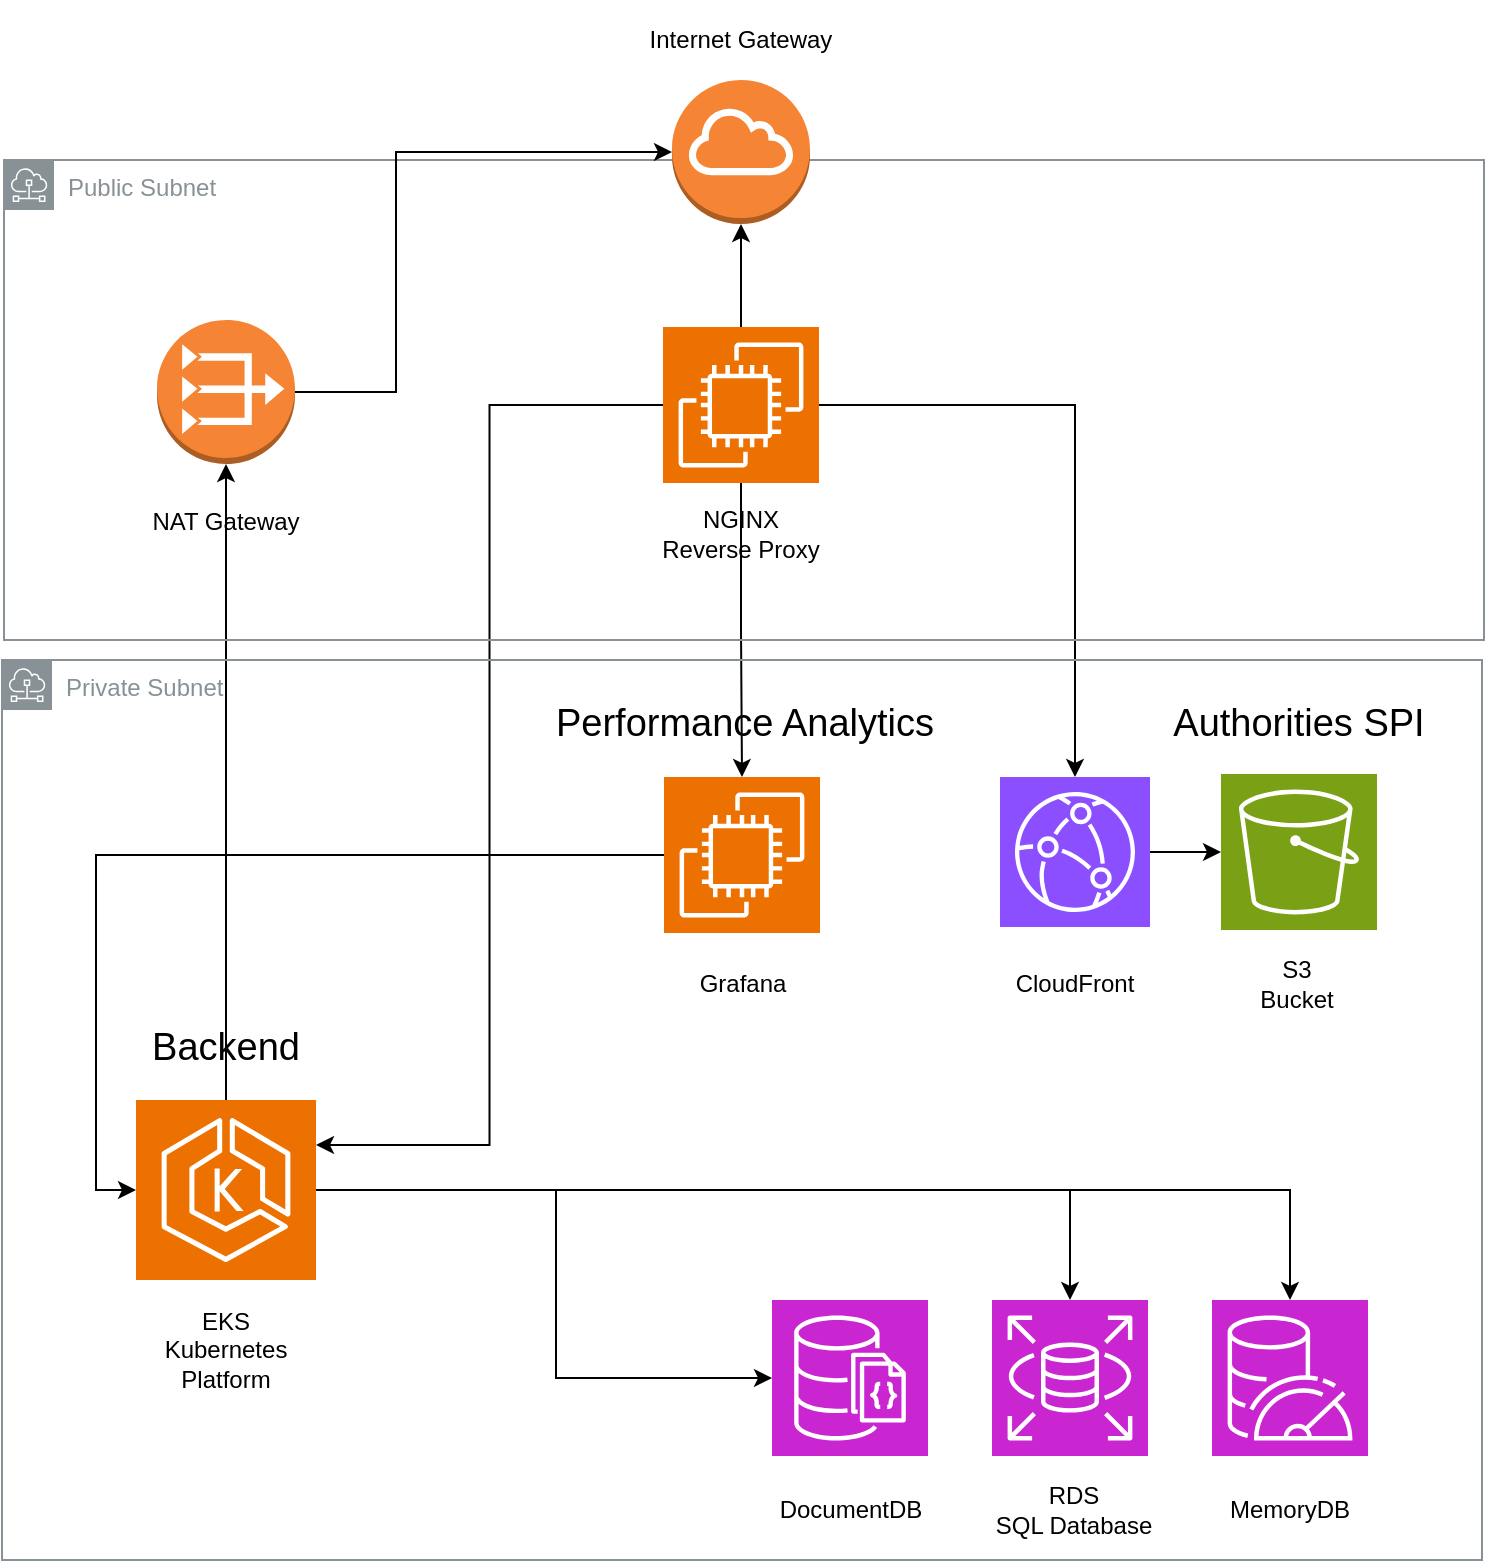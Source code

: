 <mxfile version="26.1.1">
  <diagram name="Page-1" id="Jsg7IJ3bIs8C2-iKhxGt">
    <mxGraphModel dx="2072" dy="1121" grid="1" gridSize="10" guides="1" tooltips="1" connect="1" arrows="1" fold="1" page="1" pageScale="1" pageWidth="827" pageHeight="1169" math="0" shadow="0">
      <root>
        <mxCell id="0" />
        <mxCell id="1" parent="0" />
        <mxCell id="RDD4g2kwhbk00n5F4Vmj-51" style="edgeStyle=orthogonalEdgeStyle;rounded=0;orthogonalLoop=1;jettySize=auto;html=1;entryX=0.5;entryY=1;entryDx=0;entryDy=0;entryPerimeter=0;exitX=0.5;exitY=0;exitDx=0;exitDy=0;exitPerimeter=0;" parent="1" source="RDD4g2kwhbk00n5F4Vmj-1" target="RDD4g2kwhbk00n5F4Vmj-43" edge="1">
          <mxGeometry relative="1" as="geometry" />
        </mxCell>
        <mxCell id="RDD4g2kwhbk00n5F4Vmj-76" style="edgeStyle=orthogonalEdgeStyle;rounded=0;orthogonalLoop=1;jettySize=auto;html=1;" parent="1" source="RDD4g2kwhbk00n5F4Vmj-57" target="RDD4g2kwhbk00n5F4Vmj-36" edge="1">
          <mxGeometry relative="1" as="geometry" />
        </mxCell>
        <mxCell id="RDD4g2kwhbk00n5F4Vmj-78" style="edgeStyle=orthogonalEdgeStyle;rounded=0;orthogonalLoop=1;jettySize=auto;html=1;entryX=1;entryY=0.25;entryDx=0;entryDy=0;entryPerimeter=0;" parent="1" source="RDD4g2kwhbk00n5F4Vmj-57" target="RDD4g2kwhbk00n5F4Vmj-1" edge="1">
          <mxGeometry relative="1" as="geometry" />
        </mxCell>
        <mxCell id="RDD4g2kwhbk00n5F4Vmj-79" style="edgeStyle=orthogonalEdgeStyle;rounded=0;orthogonalLoop=1;jettySize=auto;html=1;exitX=0.5;exitY=1;exitDx=0;exitDy=0;exitPerimeter=0;" parent="1" source="RDD4g2kwhbk00n5F4Vmj-57" target="RDD4g2kwhbk00n5F4Vmj-64" edge="1">
          <mxGeometry relative="1" as="geometry" />
        </mxCell>
        <mxCell id="RDD4g2kwhbk00n5F4Vmj-82" value="Performance Analytics" style="text;html=1;align=center;verticalAlign=middle;whiteSpace=wrap;rounded=0;fontSize=19;" parent="1" vertex="1">
          <mxGeometry x="315.75" y="437" width="196.5" height="30" as="geometry" />
        </mxCell>
        <mxCell id="kaP-FFM26frkpz-s5AkY-2" value="" style="group" vertex="1" connectable="0" parent="1">
          <mxGeometry x="43" y="420" width="740" height="450" as="geometry" />
        </mxCell>
        <mxCell id="RDD4g2kwhbk00n5F4Vmj-2" value="Private Subnet" style="sketch=0;outlineConnect=0;gradientColor=none;html=1;whiteSpace=wrap;fontSize=12;fontStyle=0;shape=mxgraph.aws4.group;grIcon=mxgraph.aws4.group_subnet;strokeColor=#879196;fillColor=none;verticalAlign=top;align=left;spacingLeft=30;fontColor=#879196;dashed=0;" parent="kaP-FFM26frkpz-s5AkY-2" vertex="1">
          <mxGeometry width="740" height="450" as="geometry" />
        </mxCell>
        <mxCell id="RDD4g2kwhbk00n5F4Vmj-9" value="" style="group" parent="kaP-FFM26frkpz-s5AkY-2" vertex="1" connectable="0">
          <mxGeometry x="67" y="179" width="90" height="181" as="geometry" />
        </mxCell>
        <mxCell id="RDD4g2kwhbk00n5F4Vmj-1" value="" style="sketch=0;points=[[0,0,0],[0.25,0,0],[0.5,0,0],[0.75,0,0],[1,0,0],[0,1,0],[0.25,1,0],[0.5,1,0],[0.75,1,0],[1,1,0],[0,0.25,0],[0,0.5,0],[0,0.75,0],[1,0.25,0],[1,0.5,0],[1,0.75,0]];outlineConnect=0;fontColor=#232F3E;fillColor=#ED7100;strokeColor=#ffffff;dashed=0;verticalLabelPosition=bottom;verticalAlign=top;align=center;html=1;fontSize=12;fontStyle=0;aspect=fixed;shape=mxgraph.aws4.resourceIcon;resIcon=mxgraph.aws4.eks;" parent="RDD4g2kwhbk00n5F4Vmj-9" vertex="1">
          <mxGeometry y="41" width="90" height="90" as="geometry" />
        </mxCell>
        <mxCell id="RDD4g2kwhbk00n5F4Vmj-5" value="EKS&lt;div&gt;Kubernetes&lt;/div&gt;&lt;div&gt;Platform&lt;/div&gt;" style="text;html=1;align=center;verticalAlign=middle;whiteSpace=wrap;rounded=0;" parent="RDD4g2kwhbk00n5F4Vmj-9" vertex="1">
          <mxGeometry x="15" y="151" width="60" height="30" as="geometry" />
        </mxCell>
        <mxCell id="RDD4g2kwhbk00n5F4Vmj-7" value="Backend" style="text;html=1;align=center;verticalAlign=middle;whiteSpace=wrap;rounded=0;fontSize=19;" parent="RDD4g2kwhbk00n5F4Vmj-9" vertex="1">
          <mxGeometry x="15" width="60" height="30" as="geometry" />
        </mxCell>
        <mxCell id="RDD4g2kwhbk00n5F4Vmj-6" style="edgeStyle=orthogonalEdgeStyle;rounded=0;orthogonalLoop=1;jettySize=auto;html=1;exitX=0.5;exitY=1;exitDx=0;exitDy=0;" parent="RDD4g2kwhbk00n5F4Vmj-9" source="RDD4g2kwhbk00n5F4Vmj-5" target="RDD4g2kwhbk00n5F4Vmj-5" edge="1">
          <mxGeometry relative="1" as="geometry" />
        </mxCell>
        <mxCell id="RDD4g2kwhbk00n5F4Vmj-11" style="edgeStyle=orthogonalEdgeStyle;rounded=0;orthogonalLoop=1;jettySize=auto;html=1;entryX=0;entryY=0.5;entryDx=0;entryDy=0;entryPerimeter=0;" parent="kaP-FFM26frkpz-s5AkY-2" source="RDD4g2kwhbk00n5F4Vmj-1" target="RDD4g2kwhbk00n5F4Vmj-10" edge="1">
          <mxGeometry relative="1" as="geometry">
            <Array as="points">
              <mxPoint x="277" y="265" />
              <mxPoint x="277" y="359" />
            </Array>
          </mxGeometry>
        </mxCell>
        <mxCell id="RDD4g2kwhbk00n5F4Vmj-15" style="edgeStyle=orthogonalEdgeStyle;rounded=0;orthogonalLoop=1;jettySize=auto;html=1;" parent="kaP-FFM26frkpz-s5AkY-2" source="RDD4g2kwhbk00n5F4Vmj-1" target="RDD4g2kwhbk00n5F4Vmj-14" edge="1">
          <mxGeometry relative="1" as="geometry" />
        </mxCell>
        <mxCell id="RDD4g2kwhbk00n5F4Vmj-16" value="" style="group" parent="kaP-FFM26frkpz-s5AkY-2" vertex="1" connectable="0">
          <mxGeometry x="385" y="320" width="78" height="120" as="geometry" />
        </mxCell>
        <mxCell id="RDD4g2kwhbk00n5F4Vmj-10" value="" style="sketch=0;points=[[0,0,0],[0.25,0,0],[0.5,0,0],[0.75,0,0],[1,0,0],[0,1,0],[0.25,1,0],[0.5,1,0],[0.75,1,0],[1,1,0],[0,0.25,0],[0,0.5,0],[0,0.75,0],[1,0.25,0],[1,0.5,0],[1,0.75,0]];outlineConnect=0;fontColor=#232F3E;fillColor=#C925D1;strokeColor=#ffffff;dashed=0;verticalLabelPosition=bottom;verticalAlign=top;align=center;html=1;fontSize=12;fontStyle=0;aspect=fixed;shape=mxgraph.aws4.resourceIcon;resIcon=mxgraph.aws4.documentdb_with_mongodb_compatibility;" parent="RDD4g2kwhbk00n5F4Vmj-16" vertex="1">
          <mxGeometry width="78" height="78" as="geometry" />
        </mxCell>
        <mxCell id="RDD4g2kwhbk00n5F4Vmj-12" value="DocumentDB" style="text;html=1;align=center;verticalAlign=middle;whiteSpace=wrap;rounded=0;" parent="RDD4g2kwhbk00n5F4Vmj-16" vertex="1">
          <mxGeometry x="1.5" y="90" width="75" height="30" as="geometry" />
        </mxCell>
        <mxCell id="RDD4g2kwhbk00n5F4Vmj-13" style="edgeStyle=orthogonalEdgeStyle;rounded=0;orthogonalLoop=1;jettySize=auto;html=1;exitX=0.5;exitY=1;exitDx=0;exitDy=0;" parent="RDD4g2kwhbk00n5F4Vmj-16" source="RDD4g2kwhbk00n5F4Vmj-12" target="RDD4g2kwhbk00n5F4Vmj-12" edge="1">
          <mxGeometry relative="1" as="geometry" />
        </mxCell>
        <mxCell id="RDD4g2kwhbk00n5F4Vmj-19" value="" style="group" parent="kaP-FFM26frkpz-s5AkY-2" vertex="1" connectable="0">
          <mxGeometry x="495" y="320" width="85.5" height="120" as="geometry" />
        </mxCell>
        <mxCell id="RDD4g2kwhbk00n5F4Vmj-14" value="" style="sketch=0;points=[[0,0,0],[0.25,0,0],[0.5,0,0],[0.75,0,0],[1,0,0],[0,1,0],[0.25,1,0],[0.5,1,0],[0.75,1,0],[1,1,0],[0,0.25,0],[0,0.5,0],[0,0.75,0],[1,0.25,0],[1,0.5,0],[1,0.75,0]];outlineConnect=0;fontColor=#232F3E;fillColor=#C925D1;strokeColor=#ffffff;dashed=0;verticalLabelPosition=bottom;verticalAlign=top;align=center;html=1;fontSize=12;fontStyle=0;aspect=fixed;shape=mxgraph.aws4.resourceIcon;resIcon=mxgraph.aws4.rds;" parent="RDD4g2kwhbk00n5F4Vmj-19" vertex="1">
          <mxGeometry width="78" height="78" as="geometry" />
        </mxCell>
        <mxCell id="RDD4g2kwhbk00n5F4Vmj-17" value="RDS&lt;div&gt;SQL Database&lt;/div&gt;" style="text;html=1;align=center;verticalAlign=middle;whiteSpace=wrap;rounded=0;" parent="RDD4g2kwhbk00n5F4Vmj-19" vertex="1">
          <mxGeometry x="-1.5" y="90" width="84" height="30" as="geometry" />
        </mxCell>
        <mxCell id="RDD4g2kwhbk00n5F4Vmj-23" value="" style="group" parent="kaP-FFM26frkpz-s5AkY-2" vertex="1" connectable="0">
          <mxGeometry x="602" y="320" width="84" height="120" as="geometry" />
        </mxCell>
        <mxCell id="RDD4g2kwhbk00n5F4Vmj-20" value="" style="sketch=0;points=[[0,0,0],[0.25,0,0],[0.5,0,0],[0.75,0,0],[1,0,0],[0,1,0],[0.25,1,0],[0.5,1,0],[0.75,1,0],[1,1,0],[0,0.25,0],[0,0.5,0],[0,0.75,0],[1,0.25,0],[1,0.5,0],[1,0.75,0]];outlineConnect=0;fontColor=#232F3E;fillColor=#C925D1;strokeColor=#ffffff;dashed=0;verticalLabelPosition=bottom;verticalAlign=top;align=center;html=1;fontSize=12;fontStyle=0;aspect=fixed;shape=mxgraph.aws4.resourceIcon;resIcon=mxgraph.aws4.memorydb_for_redis;" parent="RDD4g2kwhbk00n5F4Vmj-23" vertex="1">
          <mxGeometry x="3" width="78" height="78" as="geometry" />
        </mxCell>
        <mxCell id="RDD4g2kwhbk00n5F4Vmj-22" value="MemoryDB" style="text;html=1;align=center;verticalAlign=middle;whiteSpace=wrap;rounded=0;" parent="RDD4g2kwhbk00n5F4Vmj-23" vertex="1">
          <mxGeometry y="90" width="84" height="30" as="geometry" />
        </mxCell>
        <mxCell id="RDD4g2kwhbk00n5F4Vmj-24" style="edgeStyle=orthogonalEdgeStyle;rounded=0;orthogonalLoop=1;jettySize=auto;html=1;entryX=0.5;entryY=0;entryDx=0;entryDy=0;entryPerimeter=0;" parent="kaP-FFM26frkpz-s5AkY-2" source="RDD4g2kwhbk00n5F4Vmj-1" target="RDD4g2kwhbk00n5F4Vmj-20" edge="1">
          <mxGeometry relative="1" as="geometry" />
        </mxCell>
        <mxCell id="RDD4g2kwhbk00n5F4Vmj-31" value="" style="group" parent="kaP-FFM26frkpz-s5AkY-2" vertex="1" connectable="0">
          <mxGeometry x="573" y="17" width="151" height="160" as="geometry" />
        </mxCell>
        <mxCell id="RDD4g2kwhbk00n5F4Vmj-30" value="Authorities SPI" style="text;html=1;align=center;verticalAlign=middle;whiteSpace=wrap;rounded=0;fontSize=19;" parent="RDD4g2kwhbk00n5F4Vmj-31" vertex="1">
          <mxGeometry width="151" height="30" as="geometry" />
        </mxCell>
        <mxCell id="RDD4g2kwhbk00n5F4Vmj-26" value="" style="sketch=0;points=[[0,0,0],[0.25,0,0],[0.5,0,0],[0.75,0,0],[1,0,0],[0,1,0],[0.25,1,0],[0.5,1,0],[0.75,1,0],[1,1,0],[0,0.25,0],[0,0.5,0],[0,0.75,0],[1,0.25,0],[1,0.5,0],[1,0.75,0]];outlineConnect=0;fontColor=#232F3E;fillColor=#7AA116;strokeColor=#ffffff;dashed=0;verticalLabelPosition=bottom;verticalAlign=top;align=center;html=1;fontSize=12;fontStyle=0;aspect=fixed;shape=mxgraph.aws4.resourceIcon;resIcon=mxgraph.aws4.s3;" parent="RDD4g2kwhbk00n5F4Vmj-31" vertex="1">
          <mxGeometry x="36.5" y="40" width="78" height="78" as="geometry" />
        </mxCell>
        <mxCell id="RDD4g2kwhbk00n5F4Vmj-27" value="S3&lt;div&gt;&lt;span style=&quot;background-color: transparent; color: light-dark(rgb(0, 0, 0), rgb(255, 255, 255));&quot;&gt;Bucket&lt;/span&gt;&lt;/div&gt;" style="text;html=1;align=center;verticalAlign=middle;whiteSpace=wrap;rounded=0;" parent="RDD4g2kwhbk00n5F4Vmj-31" vertex="1">
          <mxGeometry x="36.5" y="130" width="75" height="30" as="geometry" />
        </mxCell>
        <mxCell id="RDD4g2kwhbk00n5F4Vmj-42" value="" style="group" parent="kaP-FFM26frkpz-s5AkY-2" vertex="1" connectable="0">
          <mxGeometry x="499" y="58.5" width="75" height="118.5" as="geometry" />
        </mxCell>
        <mxCell id="RDD4g2kwhbk00n5F4Vmj-36" value="" style="sketch=0;points=[[0,0,0],[0.25,0,0],[0.5,0,0],[0.75,0,0],[1,0,0],[0,1,0],[0.25,1,0],[0.5,1,0],[0.75,1,0],[1,1,0],[0,0.25,0],[0,0.5,0],[0,0.75,0],[1,0.25,0],[1,0.5,0],[1,0.75,0]];outlineConnect=0;fontColor=#232F3E;fillColor=#8C4FFF;strokeColor=#ffffff;dashed=0;verticalLabelPosition=bottom;verticalAlign=top;align=center;html=1;fontSize=12;fontStyle=0;aspect=fixed;shape=mxgraph.aws4.resourceIcon;resIcon=mxgraph.aws4.cloudfront;" parent="RDD4g2kwhbk00n5F4Vmj-42" vertex="1">
          <mxGeometry width="75" height="75" as="geometry" />
        </mxCell>
        <mxCell id="RDD4g2kwhbk00n5F4Vmj-41" value="CloudFront" style="text;html=1;align=center;verticalAlign=middle;whiteSpace=wrap;rounded=0;" parent="RDD4g2kwhbk00n5F4Vmj-42" vertex="1">
          <mxGeometry y="88.5" width="75" height="30" as="geometry" />
        </mxCell>
        <mxCell id="RDD4g2kwhbk00n5F4Vmj-38" style="edgeStyle=orthogonalEdgeStyle;rounded=0;orthogonalLoop=1;jettySize=auto;html=1;" parent="kaP-FFM26frkpz-s5AkY-2" source="RDD4g2kwhbk00n5F4Vmj-36" target="RDD4g2kwhbk00n5F4Vmj-26" edge="1">
          <mxGeometry relative="1" as="geometry" />
        </mxCell>
        <mxCell id="RDD4g2kwhbk00n5F4Vmj-71" value="" style="group" parent="kaP-FFM26frkpz-s5AkY-2" vertex="1" connectable="0">
          <mxGeometry x="331" y="58.5" width="78" height="118" as="geometry" />
        </mxCell>
        <mxCell id="RDD4g2kwhbk00n5F4Vmj-64" value="" style="sketch=0;points=[[0,0,0],[0.25,0,0],[0.5,0,0],[0.75,0,0],[1,0,0],[0,1,0],[0.25,1,0],[0.5,1,0],[0.75,1,0],[1,1,0],[0,0.25,0],[0,0.5,0],[0,0.75,0],[1,0.25,0],[1,0.5,0],[1,0.75,0]];outlineConnect=0;fontColor=#232F3E;fillColor=#ED7100;strokeColor=#ffffff;dashed=0;verticalLabelPosition=bottom;verticalAlign=top;align=center;html=1;fontSize=12;fontStyle=0;aspect=fixed;shape=mxgraph.aws4.resourceIcon;resIcon=mxgraph.aws4.ec2;" parent="RDD4g2kwhbk00n5F4Vmj-71" vertex="1">
          <mxGeometry width="78" height="78" as="geometry" />
        </mxCell>
        <mxCell id="RDD4g2kwhbk00n5F4Vmj-68" value="Grafana" style="text;html=1;align=center;verticalAlign=middle;whiteSpace=wrap;rounded=0;" parent="RDD4g2kwhbk00n5F4Vmj-71" vertex="1">
          <mxGeometry x="1.5" y="88" width="75" height="30" as="geometry" />
        </mxCell>
        <mxCell id="RDD4g2kwhbk00n5F4Vmj-80" style="edgeStyle=orthogonalEdgeStyle;rounded=0;orthogonalLoop=1;jettySize=auto;html=1;entryX=0;entryY=0.5;entryDx=0;entryDy=0;entryPerimeter=0;" parent="kaP-FFM26frkpz-s5AkY-2" source="RDD4g2kwhbk00n5F4Vmj-64" target="RDD4g2kwhbk00n5F4Vmj-1" edge="1">
          <mxGeometry relative="1" as="geometry" />
        </mxCell>
        <mxCell id="kaP-FFM26frkpz-s5AkY-3" value="" style="group" vertex="1" connectable="0" parent="1">
          <mxGeometry x="44" y="90" width="740" height="320" as="geometry" />
        </mxCell>
        <mxCell id="RDD4g2kwhbk00n5F4Vmj-25" value="Public Subnet" style="sketch=0;outlineConnect=0;gradientColor=none;html=1;whiteSpace=wrap;fontSize=12;fontStyle=0;shape=mxgraph.aws4.group;grIcon=mxgraph.aws4.group_subnet;strokeColor=#879196;fillColor=none;verticalAlign=top;align=left;spacingLeft=30;fontColor=#879196;dashed=0;" parent="kaP-FFM26frkpz-s5AkY-3" vertex="1">
          <mxGeometry y="80" width="740" height="240" as="geometry" />
        </mxCell>
        <mxCell id="RDD4g2kwhbk00n5F4Vmj-35" value="" style="group" parent="kaP-FFM26frkpz-s5AkY-3" vertex="1" connectable="0">
          <mxGeometry x="314" width="109" height="112" as="geometry" />
        </mxCell>
        <mxCell id="RDD4g2kwhbk00n5F4Vmj-32" value="" style="outlineConnect=0;dashed=0;verticalLabelPosition=bottom;verticalAlign=top;align=center;html=1;shape=mxgraph.aws3.internet_gateway;fillColor=#F58534;gradientColor=none;" parent="RDD4g2kwhbk00n5F4Vmj-35" vertex="1">
          <mxGeometry x="20" y="40" width="69" height="72" as="geometry" />
        </mxCell>
        <mxCell id="RDD4g2kwhbk00n5F4Vmj-33" value="Internet Gateway" style="text;html=1;align=center;verticalAlign=middle;whiteSpace=wrap;rounded=0;" parent="RDD4g2kwhbk00n5F4Vmj-35" vertex="1">
          <mxGeometry y="5" width="109" height="30" as="geometry" />
        </mxCell>
        <mxCell id="RDD4g2kwhbk00n5F4Vmj-55" value="" style="group" parent="kaP-FFM26frkpz-s5AkY-3" vertex="1" connectable="0">
          <mxGeometry x="72" y="160" width="78" height="116" as="geometry" />
        </mxCell>
        <mxCell id="RDD4g2kwhbk00n5F4Vmj-43" value="" style="outlineConnect=0;dashed=0;verticalLabelPosition=bottom;verticalAlign=top;align=center;html=1;shape=mxgraph.aws3.vpc_nat_gateway;fillColor=#F58534;gradientColor=none;" parent="RDD4g2kwhbk00n5F4Vmj-55" vertex="1">
          <mxGeometry x="4.5" width="69" height="72" as="geometry" />
        </mxCell>
        <mxCell id="RDD4g2kwhbk00n5F4Vmj-44" value="NAT Gateway" style="text;html=1;align=center;verticalAlign=middle;whiteSpace=wrap;rounded=0;" parent="RDD4g2kwhbk00n5F4Vmj-55" vertex="1">
          <mxGeometry y="86" width="78" height="30" as="geometry" />
        </mxCell>
        <mxCell id="RDD4g2kwhbk00n5F4Vmj-72" value="" style="group" parent="kaP-FFM26frkpz-s5AkY-3" vertex="1" connectable="0">
          <mxGeometry x="326" y="163" width="85" height="119" as="geometry" />
        </mxCell>
        <mxCell id="RDD4g2kwhbk00n5F4Vmj-59" value="" style="group" parent="RDD4g2kwhbk00n5F4Vmj-72" vertex="1" connectable="0">
          <mxGeometry width="85" height="119" as="geometry" />
        </mxCell>
        <mxCell id="RDD4g2kwhbk00n5F4Vmj-58" value="NGINX&lt;div&gt;Reverse Proxy&lt;/div&gt;" style="text;html=1;align=center;verticalAlign=middle;whiteSpace=wrap;rounded=0;" parent="RDD4g2kwhbk00n5F4Vmj-59" vertex="1">
          <mxGeometry y="89" width="85" height="30" as="geometry" />
        </mxCell>
        <mxCell id="RDD4g2kwhbk00n5F4Vmj-57" value="" style="sketch=0;points=[[0,0,0],[0.25,0,0],[0.5,0,0],[0.75,0,0],[1,0,0],[0,1,0],[0.25,1,0],[0.5,1,0],[0.75,1,0],[1,1,0],[0,0.25,0],[0,0.5,0],[0,0.75,0],[1,0.25,0],[1,0.5,0],[1,0.75,0]];outlineConnect=0;fontColor=#232F3E;fillColor=#ED7100;strokeColor=#ffffff;dashed=0;verticalLabelPosition=bottom;verticalAlign=top;align=center;html=1;fontSize=12;fontStyle=0;aspect=fixed;shape=mxgraph.aws4.resourceIcon;resIcon=mxgraph.aws4.ec2;" parent="RDD4g2kwhbk00n5F4Vmj-72" vertex="1">
          <mxGeometry x="3.5" y="0.5" width="78" height="78" as="geometry" />
        </mxCell>
        <mxCell id="RDD4g2kwhbk00n5F4Vmj-73" style="edgeStyle=orthogonalEdgeStyle;rounded=0;orthogonalLoop=1;jettySize=auto;html=1;entryX=0.5;entryY=1;entryDx=0;entryDy=0;entryPerimeter=0;" parent="kaP-FFM26frkpz-s5AkY-3" source="RDD4g2kwhbk00n5F4Vmj-57" target="RDD4g2kwhbk00n5F4Vmj-32" edge="1">
          <mxGeometry relative="1" as="geometry" />
        </mxCell>
        <mxCell id="RDD4g2kwhbk00n5F4Vmj-77" style="edgeStyle=orthogonalEdgeStyle;rounded=0;orthogonalLoop=1;jettySize=auto;html=1;entryX=0;entryY=0.5;entryDx=0;entryDy=0;entryPerimeter=0;" parent="kaP-FFM26frkpz-s5AkY-3" source="RDD4g2kwhbk00n5F4Vmj-43" target="RDD4g2kwhbk00n5F4Vmj-32" edge="1">
          <mxGeometry relative="1" as="geometry">
            <Array as="points">
              <mxPoint x="196" y="196" />
              <mxPoint x="196" y="76" />
            </Array>
          </mxGeometry>
        </mxCell>
      </root>
    </mxGraphModel>
  </diagram>
</mxfile>
